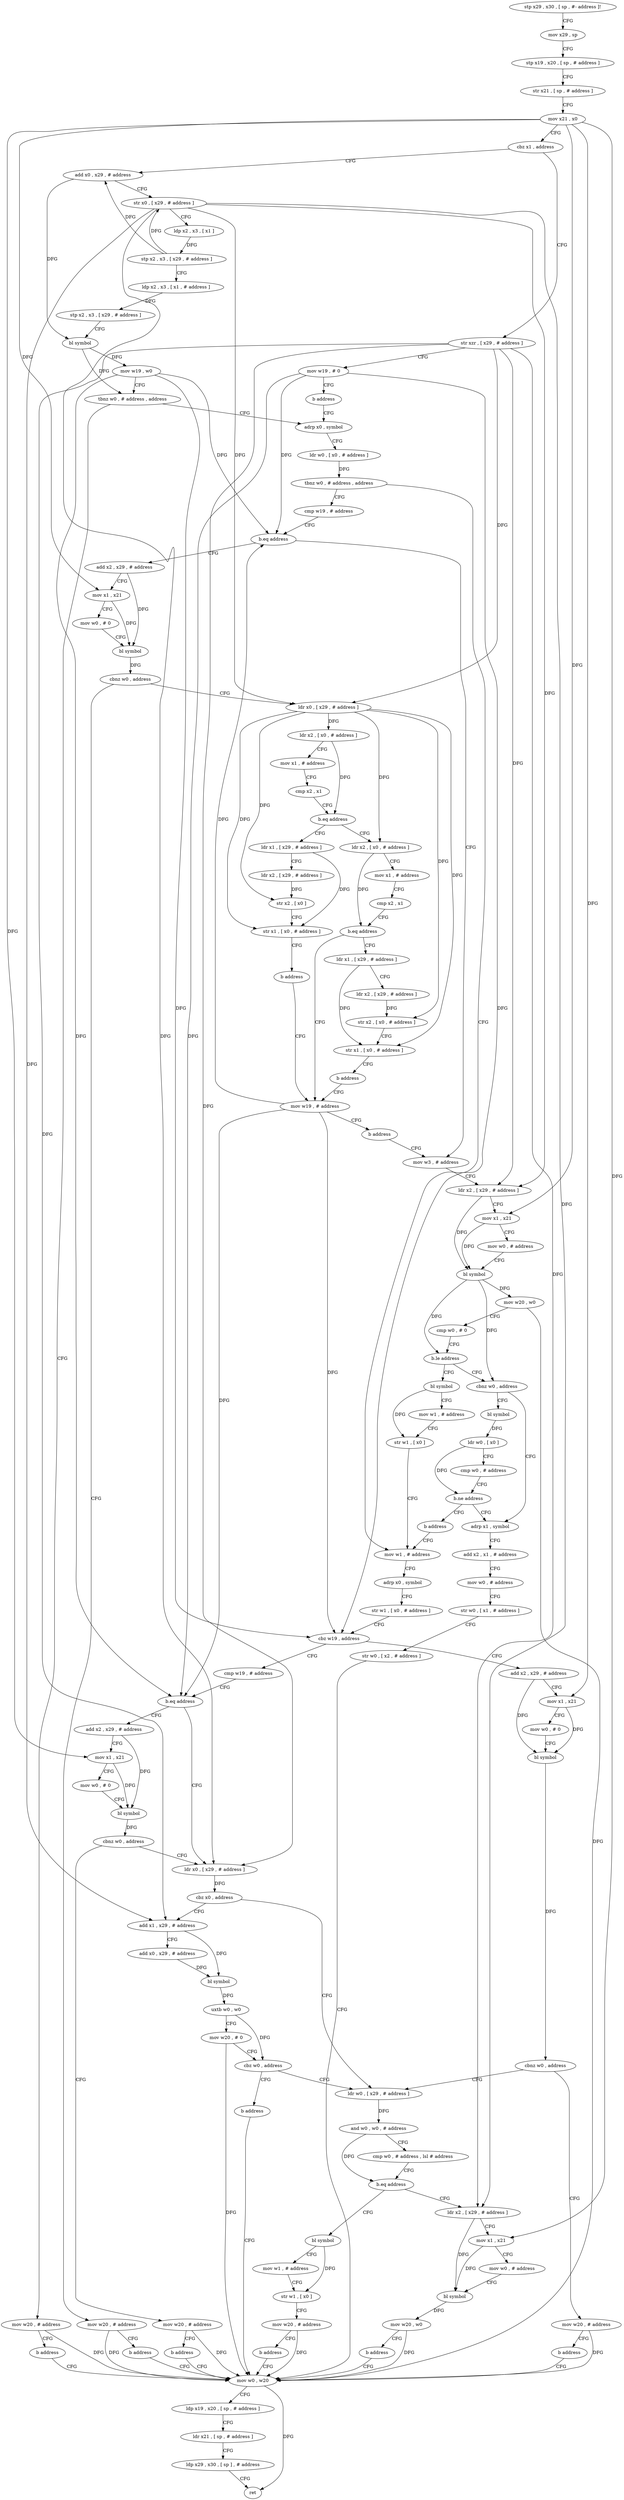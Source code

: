 digraph "func" {
"4284148" [label = "stp x29 , x30 , [ sp , #- address ]!" ]
"4284152" [label = "mov x29 , sp" ]
"4284156" [label = "stp x19 , x20 , [ sp , # address ]" ]
"4284160" [label = "str x21 , [ sp , # address ]" ]
"4284164" [label = "mov x21 , x0" ]
"4284168" [label = "cbz x1 , address" ]
"4284572" [label = "str xzr , [ x29 , # address ]" ]
"4284172" [label = "add x0 , x29 , # address" ]
"4284576" [label = "mov w19 , # 0" ]
"4284580" [label = "b address" ]
"4284208" [label = "adrp x0 , symbol" ]
"4284176" [label = "str x0 , [ x29 , # address ]" ]
"4284180" [label = "ldp x2 , x3 , [ x1 ]" ]
"4284184" [label = "stp x2 , x3 , [ x29 , # address ]" ]
"4284188" [label = "ldp x2 , x3 , [ x1 , # address ]" ]
"4284192" [label = "stp x2 , x3 , [ x29 , # address ]" ]
"4284196" [label = "bl symbol" ]
"4284200" [label = "mov w19 , w0" ]
"4284204" [label = "tbnz w0 , # address , address" ]
"4284556" [label = "mov w20 , # address" ]
"4284212" [label = "ldr w0 , [ x0 , # address ]" ]
"4284216" [label = "tbnz w0 , # address , address" ]
"4284272" [label = "mov w1 , # address" ]
"4284220" [label = "cmp w19 , # address" ]
"4284560" [label = "b address" ]
"4284480" [label = "mov w0 , w20" ]
"4284276" [label = "adrp x0 , symbol" ]
"4284280" [label = "str w1 , [ x0 , # address ]" ]
"4284284" [label = "cbz w19 , address" ]
"4284584" [label = "add x2 , x29 , # address" ]
"4284288" [label = "cmp w19 , # address" ]
"4284224" [label = "b.eq address" ]
"4284352" [label = "add x2 , x29 , # address" ]
"4284228" [label = "mov w3 , # address" ]
"4284484" [label = "ldp x19 , x20 , [ sp , # address ]" ]
"4284488" [label = "ldr x21 , [ sp , # address ]" ]
"4284492" [label = "ldp x29 , x30 , [ sp ] , # address" ]
"4284496" [label = "ret" ]
"4284588" [label = "mov x1 , x21" ]
"4284592" [label = "mov w0 , # 0" ]
"4284596" [label = "bl symbol" ]
"4284600" [label = "cbnz w0 , address" ]
"4284564" [label = "mov w20 , # address" ]
"4284604" [label = "ldr w0 , [ x29 , # address ]" ]
"4284292" [label = "b.eq address" ]
"4284316" [label = "ldr x0 , [ x29 , # address ]" ]
"4284296" [label = "add x2 , x29 , # address" ]
"4284356" [label = "mov x1 , x21" ]
"4284360" [label = "mov w0 , # 0" ]
"4284364" [label = "bl symbol" ]
"4284368" [label = "cbnz w0 , address" ]
"4284540" [label = "mov w20 , # address" ]
"4284372" [label = "ldr x0 , [ x29 , # address ]" ]
"4284232" [label = "ldr x2 , [ x29 , # address ]" ]
"4284236" [label = "mov x1 , x21" ]
"4284240" [label = "mov w0 , # address" ]
"4284244" [label = "bl symbol" ]
"4284248" [label = "mov w20 , w0" ]
"4284252" [label = "cmp w0 , # 0" ]
"4284256" [label = "b.le address" ]
"4284456" [label = "cbnz w0 , address" ]
"4284260" [label = "bl symbol" ]
"4284568" [label = "b address" ]
"4284608" [label = "and w0 , w0 , # address" ]
"4284612" [label = "cmp w0 , # address , lsl # address" ]
"4284616" [label = "b.eq address" ]
"4284520" [label = "bl symbol" ]
"4284620" [label = "ldr x2 , [ x29 , # address ]" ]
"4284320" [label = "cbz x0 , address" ]
"4284324" [label = "add x1 , x29 , # address" ]
"4284300" [label = "mov x1 , x21" ]
"4284304" [label = "mov w0 , # 0" ]
"4284308" [label = "bl symbol" ]
"4284312" [label = "cbnz w0 , address" ]
"4284548" [label = "mov w20 , # address" ]
"4284544" [label = "b address" ]
"4284376" [label = "ldr x2 , [ x0 , # address ]" ]
"4284380" [label = "mov x1 , # address" ]
"4284384" [label = "cmp x2 , x1" ]
"4284388" [label = "b.eq address" ]
"4284416" [label = "ldr x1 , [ x29 , # address ]" ]
"4284392" [label = "ldr x2 , [ x0 , # address ]" ]
"4284500" [label = "bl symbol" ]
"4284460" [label = "adrp x1 , symbol" ]
"4284264" [label = "mov w1 , # address" ]
"4284268" [label = "str w1 , [ x0 ]" ]
"4284524" [label = "mov w1 , # address" ]
"4284528" [label = "str w1 , [ x0 ]" ]
"4284532" [label = "mov w20 , # address" ]
"4284536" [label = "b address" ]
"4284624" [label = "mov x1 , x21" ]
"4284628" [label = "mov w0 , # address" ]
"4284632" [label = "bl symbol" ]
"4284636" [label = "mov w20 , w0" ]
"4284640" [label = "b address" ]
"4284328" [label = "add x0 , x29 , # address" ]
"4284332" [label = "bl symbol" ]
"4284336" [label = "uxtb w0 , w0" ]
"4284340" [label = "mov w20 , # 0" ]
"4284344" [label = "cbz w0 , address" ]
"4284348" [label = "b address" ]
"4284552" [label = "b address" ]
"4284420" [label = "ldr x2 , [ x29 , # address ]" ]
"4284424" [label = "str x2 , [ x0 ]" ]
"4284428" [label = "str x1 , [ x0 , # address ]" ]
"4284432" [label = "b address" ]
"4284408" [label = "mov w19 , # address" ]
"4284396" [label = "mov x1 , # address" ]
"4284400" [label = "cmp x2 , x1" ]
"4284404" [label = "b.eq address" ]
"4284436" [label = "ldr x1 , [ x29 , # address ]" ]
"4284504" [label = "ldr w0 , [ x0 ]" ]
"4284508" [label = "cmp w0 , # address" ]
"4284512" [label = "b.ne address" ]
"4284516" [label = "b address" ]
"4284464" [label = "add x2 , x1 , # address" ]
"4284468" [label = "mov w0 , # address" ]
"4284472" [label = "str w0 , [ x1 , # address ]" ]
"4284476" [label = "str w0 , [ x2 , # address ]" ]
"4284412" [label = "b address" ]
"4284440" [label = "ldr x2 , [ x29 , # address ]" ]
"4284444" [label = "str x2 , [ x0 , # address ]" ]
"4284448" [label = "str x1 , [ x0 , # address ]" ]
"4284452" [label = "b address" ]
"4284148" -> "4284152" [ label = "CFG" ]
"4284152" -> "4284156" [ label = "CFG" ]
"4284156" -> "4284160" [ label = "CFG" ]
"4284160" -> "4284164" [ label = "CFG" ]
"4284164" -> "4284168" [ label = "CFG" ]
"4284164" -> "4284588" [ label = "DFG" ]
"4284164" -> "4284356" [ label = "DFG" ]
"4284164" -> "4284236" [ label = "DFG" ]
"4284164" -> "4284300" [ label = "DFG" ]
"4284164" -> "4284624" [ label = "DFG" ]
"4284168" -> "4284572" [ label = "CFG" ]
"4284168" -> "4284172" [ label = "CFG" ]
"4284572" -> "4284576" [ label = "CFG" ]
"4284572" -> "4284232" [ label = "DFG" ]
"4284572" -> "4284316" [ label = "DFG" ]
"4284572" -> "4284372" [ label = "DFG" ]
"4284572" -> "4284620" [ label = "DFG" ]
"4284572" -> "4284324" [ label = "DFG" ]
"4284172" -> "4284176" [ label = "CFG" ]
"4284172" -> "4284196" [ label = "DFG" ]
"4284576" -> "4284580" [ label = "CFG" ]
"4284576" -> "4284284" [ label = "DFG" ]
"4284576" -> "4284224" [ label = "DFG" ]
"4284576" -> "4284292" [ label = "DFG" ]
"4284580" -> "4284208" [ label = "CFG" ]
"4284208" -> "4284212" [ label = "CFG" ]
"4284176" -> "4284180" [ label = "CFG" ]
"4284176" -> "4284232" [ label = "DFG" ]
"4284176" -> "4284316" [ label = "DFG" ]
"4284176" -> "4284372" [ label = "DFG" ]
"4284176" -> "4284620" [ label = "DFG" ]
"4284176" -> "4284324" [ label = "DFG" ]
"4284180" -> "4284184" [ label = "DFG" ]
"4284184" -> "4284188" [ label = "CFG" ]
"4284184" -> "4284172" [ label = "DFG" ]
"4284184" -> "4284176" [ label = "DFG" ]
"4284188" -> "4284192" [ label = "DFG" ]
"4284192" -> "4284196" [ label = "CFG" ]
"4284196" -> "4284200" [ label = "DFG" ]
"4284196" -> "4284204" [ label = "DFG" ]
"4284200" -> "4284204" [ label = "CFG" ]
"4284200" -> "4284284" [ label = "DFG" ]
"4284200" -> "4284224" [ label = "DFG" ]
"4284200" -> "4284292" [ label = "DFG" ]
"4284204" -> "4284556" [ label = "CFG" ]
"4284204" -> "4284208" [ label = "CFG" ]
"4284556" -> "4284560" [ label = "CFG" ]
"4284556" -> "4284480" [ label = "DFG" ]
"4284212" -> "4284216" [ label = "DFG" ]
"4284216" -> "4284272" [ label = "CFG" ]
"4284216" -> "4284220" [ label = "CFG" ]
"4284272" -> "4284276" [ label = "CFG" ]
"4284220" -> "4284224" [ label = "CFG" ]
"4284560" -> "4284480" [ label = "CFG" ]
"4284480" -> "4284484" [ label = "CFG" ]
"4284480" -> "4284496" [ label = "DFG" ]
"4284276" -> "4284280" [ label = "CFG" ]
"4284280" -> "4284284" [ label = "CFG" ]
"4284284" -> "4284584" [ label = "CFG" ]
"4284284" -> "4284288" [ label = "CFG" ]
"4284584" -> "4284588" [ label = "CFG" ]
"4284584" -> "4284596" [ label = "DFG" ]
"4284288" -> "4284292" [ label = "CFG" ]
"4284224" -> "4284352" [ label = "CFG" ]
"4284224" -> "4284228" [ label = "CFG" ]
"4284352" -> "4284356" [ label = "CFG" ]
"4284352" -> "4284364" [ label = "DFG" ]
"4284228" -> "4284232" [ label = "CFG" ]
"4284484" -> "4284488" [ label = "CFG" ]
"4284488" -> "4284492" [ label = "CFG" ]
"4284492" -> "4284496" [ label = "CFG" ]
"4284588" -> "4284592" [ label = "CFG" ]
"4284588" -> "4284596" [ label = "DFG" ]
"4284592" -> "4284596" [ label = "CFG" ]
"4284596" -> "4284600" [ label = "DFG" ]
"4284600" -> "4284564" [ label = "CFG" ]
"4284600" -> "4284604" [ label = "CFG" ]
"4284564" -> "4284568" [ label = "CFG" ]
"4284564" -> "4284480" [ label = "DFG" ]
"4284604" -> "4284608" [ label = "DFG" ]
"4284292" -> "4284316" [ label = "CFG" ]
"4284292" -> "4284296" [ label = "CFG" ]
"4284316" -> "4284320" [ label = "DFG" ]
"4284296" -> "4284300" [ label = "CFG" ]
"4284296" -> "4284308" [ label = "DFG" ]
"4284356" -> "4284360" [ label = "CFG" ]
"4284356" -> "4284364" [ label = "DFG" ]
"4284360" -> "4284364" [ label = "CFG" ]
"4284364" -> "4284368" [ label = "DFG" ]
"4284368" -> "4284540" [ label = "CFG" ]
"4284368" -> "4284372" [ label = "CFG" ]
"4284540" -> "4284544" [ label = "CFG" ]
"4284540" -> "4284480" [ label = "DFG" ]
"4284372" -> "4284376" [ label = "DFG" ]
"4284372" -> "4284424" [ label = "DFG" ]
"4284372" -> "4284428" [ label = "DFG" ]
"4284372" -> "4284392" [ label = "DFG" ]
"4284372" -> "4284444" [ label = "DFG" ]
"4284372" -> "4284448" [ label = "DFG" ]
"4284232" -> "4284236" [ label = "CFG" ]
"4284232" -> "4284244" [ label = "DFG" ]
"4284236" -> "4284240" [ label = "CFG" ]
"4284236" -> "4284244" [ label = "DFG" ]
"4284240" -> "4284244" [ label = "CFG" ]
"4284244" -> "4284248" [ label = "DFG" ]
"4284244" -> "4284256" [ label = "DFG" ]
"4284244" -> "4284456" [ label = "DFG" ]
"4284248" -> "4284252" [ label = "CFG" ]
"4284248" -> "4284480" [ label = "DFG" ]
"4284252" -> "4284256" [ label = "CFG" ]
"4284256" -> "4284456" [ label = "CFG" ]
"4284256" -> "4284260" [ label = "CFG" ]
"4284456" -> "4284500" [ label = "CFG" ]
"4284456" -> "4284460" [ label = "CFG" ]
"4284260" -> "4284264" [ label = "CFG" ]
"4284260" -> "4284268" [ label = "DFG" ]
"4284568" -> "4284480" [ label = "CFG" ]
"4284608" -> "4284612" [ label = "CFG" ]
"4284608" -> "4284616" [ label = "DFG" ]
"4284612" -> "4284616" [ label = "CFG" ]
"4284616" -> "4284520" [ label = "CFG" ]
"4284616" -> "4284620" [ label = "CFG" ]
"4284520" -> "4284524" [ label = "CFG" ]
"4284520" -> "4284528" [ label = "DFG" ]
"4284620" -> "4284624" [ label = "CFG" ]
"4284620" -> "4284632" [ label = "DFG" ]
"4284320" -> "4284604" [ label = "CFG" ]
"4284320" -> "4284324" [ label = "CFG" ]
"4284324" -> "4284328" [ label = "CFG" ]
"4284324" -> "4284332" [ label = "DFG" ]
"4284300" -> "4284304" [ label = "CFG" ]
"4284300" -> "4284308" [ label = "DFG" ]
"4284304" -> "4284308" [ label = "CFG" ]
"4284308" -> "4284312" [ label = "DFG" ]
"4284312" -> "4284548" [ label = "CFG" ]
"4284312" -> "4284316" [ label = "CFG" ]
"4284548" -> "4284552" [ label = "CFG" ]
"4284548" -> "4284480" [ label = "DFG" ]
"4284544" -> "4284480" [ label = "CFG" ]
"4284376" -> "4284380" [ label = "CFG" ]
"4284376" -> "4284388" [ label = "DFG" ]
"4284380" -> "4284384" [ label = "CFG" ]
"4284384" -> "4284388" [ label = "CFG" ]
"4284388" -> "4284416" [ label = "CFG" ]
"4284388" -> "4284392" [ label = "CFG" ]
"4284416" -> "4284420" [ label = "CFG" ]
"4284416" -> "4284428" [ label = "DFG" ]
"4284392" -> "4284396" [ label = "CFG" ]
"4284392" -> "4284404" [ label = "DFG" ]
"4284500" -> "4284504" [ label = "DFG" ]
"4284460" -> "4284464" [ label = "CFG" ]
"4284264" -> "4284268" [ label = "CFG" ]
"4284268" -> "4284272" [ label = "CFG" ]
"4284524" -> "4284528" [ label = "CFG" ]
"4284528" -> "4284532" [ label = "CFG" ]
"4284532" -> "4284536" [ label = "CFG" ]
"4284532" -> "4284480" [ label = "DFG" ]
"4284536" -> "4284480" [ label = "CFG" ]
"4284624" -> "4284628" [ label = "CFG" ]
"4284624" -> "4284632" [ label = "DFG" ]
"4284628" -> "4284632" [ label = "CFG" ]
"4284632" -> "4284636" [ label = "DFG" ]
"4284636" -> "4284640" [ label = "CFG" ]
"4284636" -> "4284480" [ label = "DFG" ]
"4284640" -> "4284480" [ label = "CFG" ]
"4284328" -> "4284332" [ label = "DFG" ]
"4284332" -> "4284336" [ label = "DFG" ]
"4284336" -> "4284340" [ label = "CFG" ]
"4284336" -> "4284344" [ label = "DFG" ]
"4284340" -> "4284344" [ label = "CFG" ]
"4284340" -> "4284480" [ label = "DFG" ]
"4284344" -> "4284604" [ label = "CFG" ]
"4284344" -> "4284348" [ label = "CFG" ]
"4284348" -> "4284480" [ label = "CFG" ]
"4284552" -> "4284480" [ label = "CFG" ]
"4284420" -> "4284424" [ label = "DFG" ]
"4284424" -> "4284428" [ label = "CFG" ]
"4284428" -> "4284432" [ label = "CFG" ]
"4284432" -> "4284408" [ label = "CFG" ]
"4284408" -> "4284412" [ label = "CFG" ]
"4284408" -> "4284284" [ label = "DFG" ]
"4284408" -> "4284224" [ label = "DFG" ]
"4284408" -> "4284292" [ label = "DFG" ]
"4284396" -> "4284400" [ label = "CFG" ]
"4284400" -> "4284404" [ label = "CFG" ]
"4284404" -> "4284436" [ label = "CFG" ]
"4284404" -> "4284408" [ label = "CFG" ]
"4284436" -> "4284440" [ label = "CFG" ]
"4284436" -> "4284448" [ label = "DFG" ]
"4284504" -> "4284508" [ label = "CFG" ]
"4284504" -> "4284512" [ label = "DFG" ]
"4284508" -> "4284512" [ label = "CFG" ]
"4284512" -> "4284460" [ label = "CFG" ]
"4284512" -> "4284516" [ label = "CFG" ]
"4284516" -> "4284272" [ label = "CFG" ]
"4284464" -> "4284468" [ label = "CFG" ]
"4284468" -> "4284472" [ label = "CFG" ]
"4284472" -> "4284476" [ label = "CFG" ]
"4284476" -> "4284480" [ label = "CFG" ]
"4284412" -> "4284228" [ label = "CFG" ]
"4284440" -> "4284444" [ label = "DFG" ]
"4284444" -> "4284448" [ label = "CFG" ]
"4284448" -> "4284452" [ label = "CFG" ]
"4284452" -> "4284408" [ label = "CFG" ]
}
